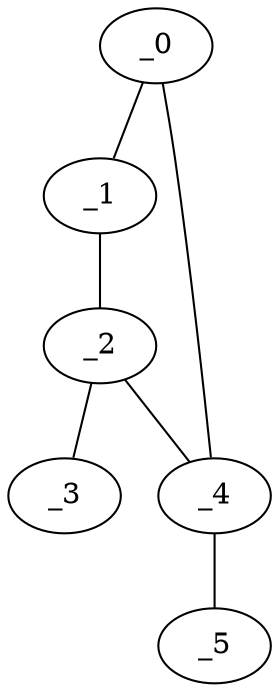 graph HP1_0005 {
	_0	 [x="0.927176",
		y="2.73542"];
	_1	 [x="0.82709",
		y="0.193099"];
	_0 -- _1;
	_4	 [x="0.835775",
		y="1.9513"];
	_0 -- _4;
	_2	 [x="2.03172",
		y="0.694187"];
	_1 -- _2;
	_3	 [x="2.57542",
		y="3.31738"];
	_2 -- _3;
	_2 -- _4;
	_5	 [x="2.45889",
		y="1.78619"];
	_4 -- _5;
}

